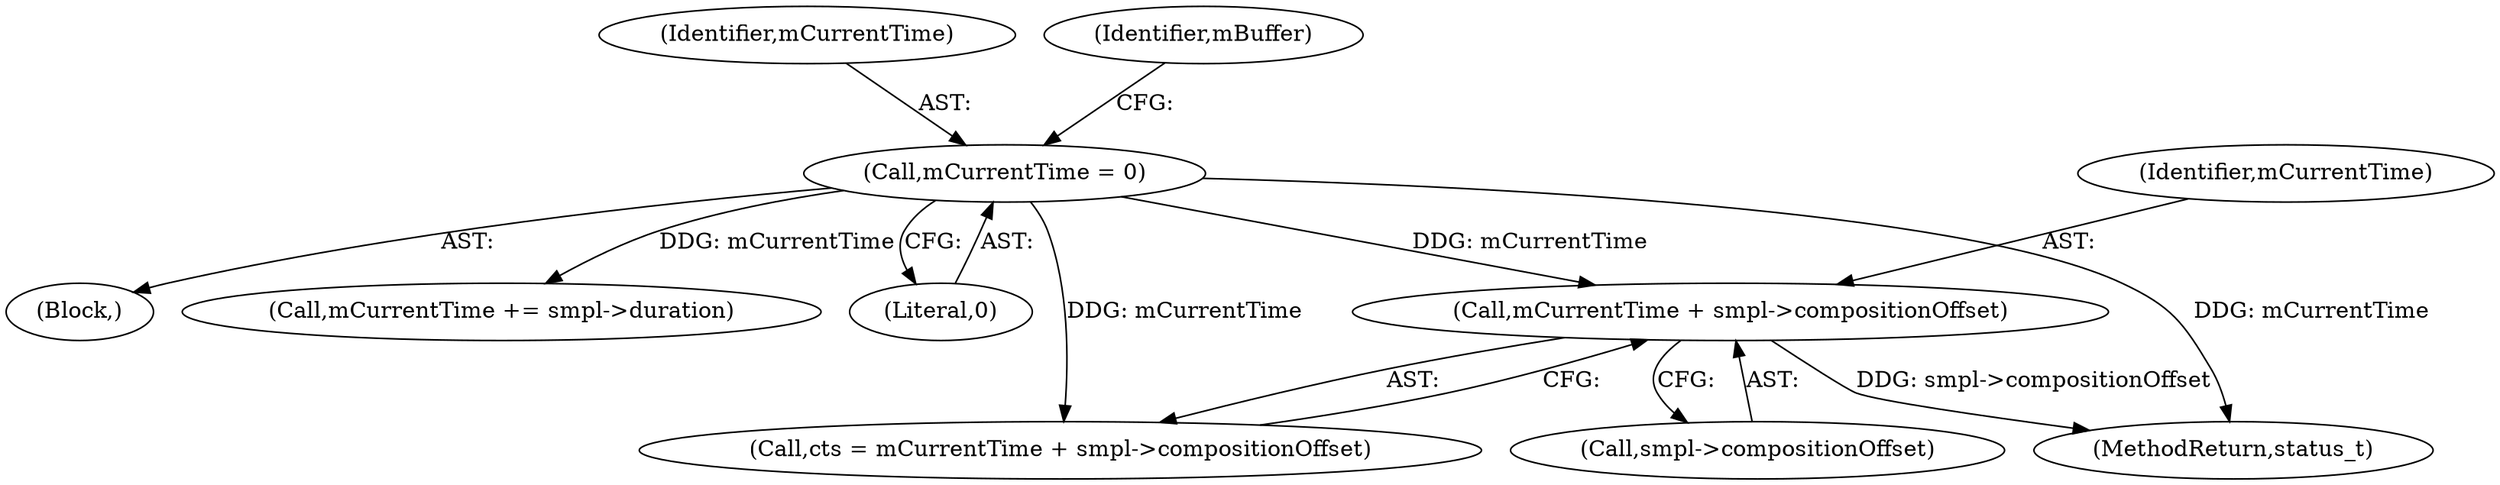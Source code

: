 digraph "0_Android_d48f0f145f8f0f4472bc0af668ac9a8bce44ba9b@pointer" {
"1000339" [label="(Call,mCurrentTime + smpl->compositionOffset)"];
"1000247" [label="(Call,mCurrentTime = 0)"];
"1000836" [label="(MethodReturn,status_t)"];
"1000232" [label="(Block,)"];
"1000341" [label="(Call,smpl->compositionOffset)"];
"1000248" [label="(Identifier,mCurrentTime)"];
"1000344" [label="(Call,mCurrentTime += smpl->duration)"];
"1000340" [label="(Identifier,mCurrentTime)"];
"1000252" [label="(Identifier,mBuffer)"];
"1000339" [label="(Call,mCurrentTime + smpl->compositionOffset)"];
"1000337" [label="(Call,cts = mCurrentTime + smpl->compositionOffset)"];
"1000249" [label="(Literal,0)"];
"1000247" [label="(Call,mCurrentTime = 0)"];
"1000339" -> "1000337"  [label="AST: "];
"1000339" -> "1000341"  [label="CFG: "];
"1000340" -> "1000339"  [label="AST: "];
"1000341" -> "1000339"  [label="AST: "];
"1000337" -> "1000339"  [label="CFG: "];
"1000339" -> "1000836"  [label="DDG: smpl->compositionOffset"];
"1000247" -> "1000339"  [label="DDG: mCurrentTime"];
"1000247" -> "1000232"  [label="AST: "];
"1000247" -> "1000249"  [label="CFG: "];
"1000248" -> "1000247"  [label="AST: "];
"1000249" -> "1000247"  [label="AST: "];
"1000252" -> "1000247"  [label="CFG: "];
"1000247" -> "1000836"  [label="DDG: mCurrentTime"];
"1000247" -> "1000337"  [label="DDG: mCurrentTime"];
"1000247" -> "1000344"  [label="DDG: mCurrentTime"];
}
